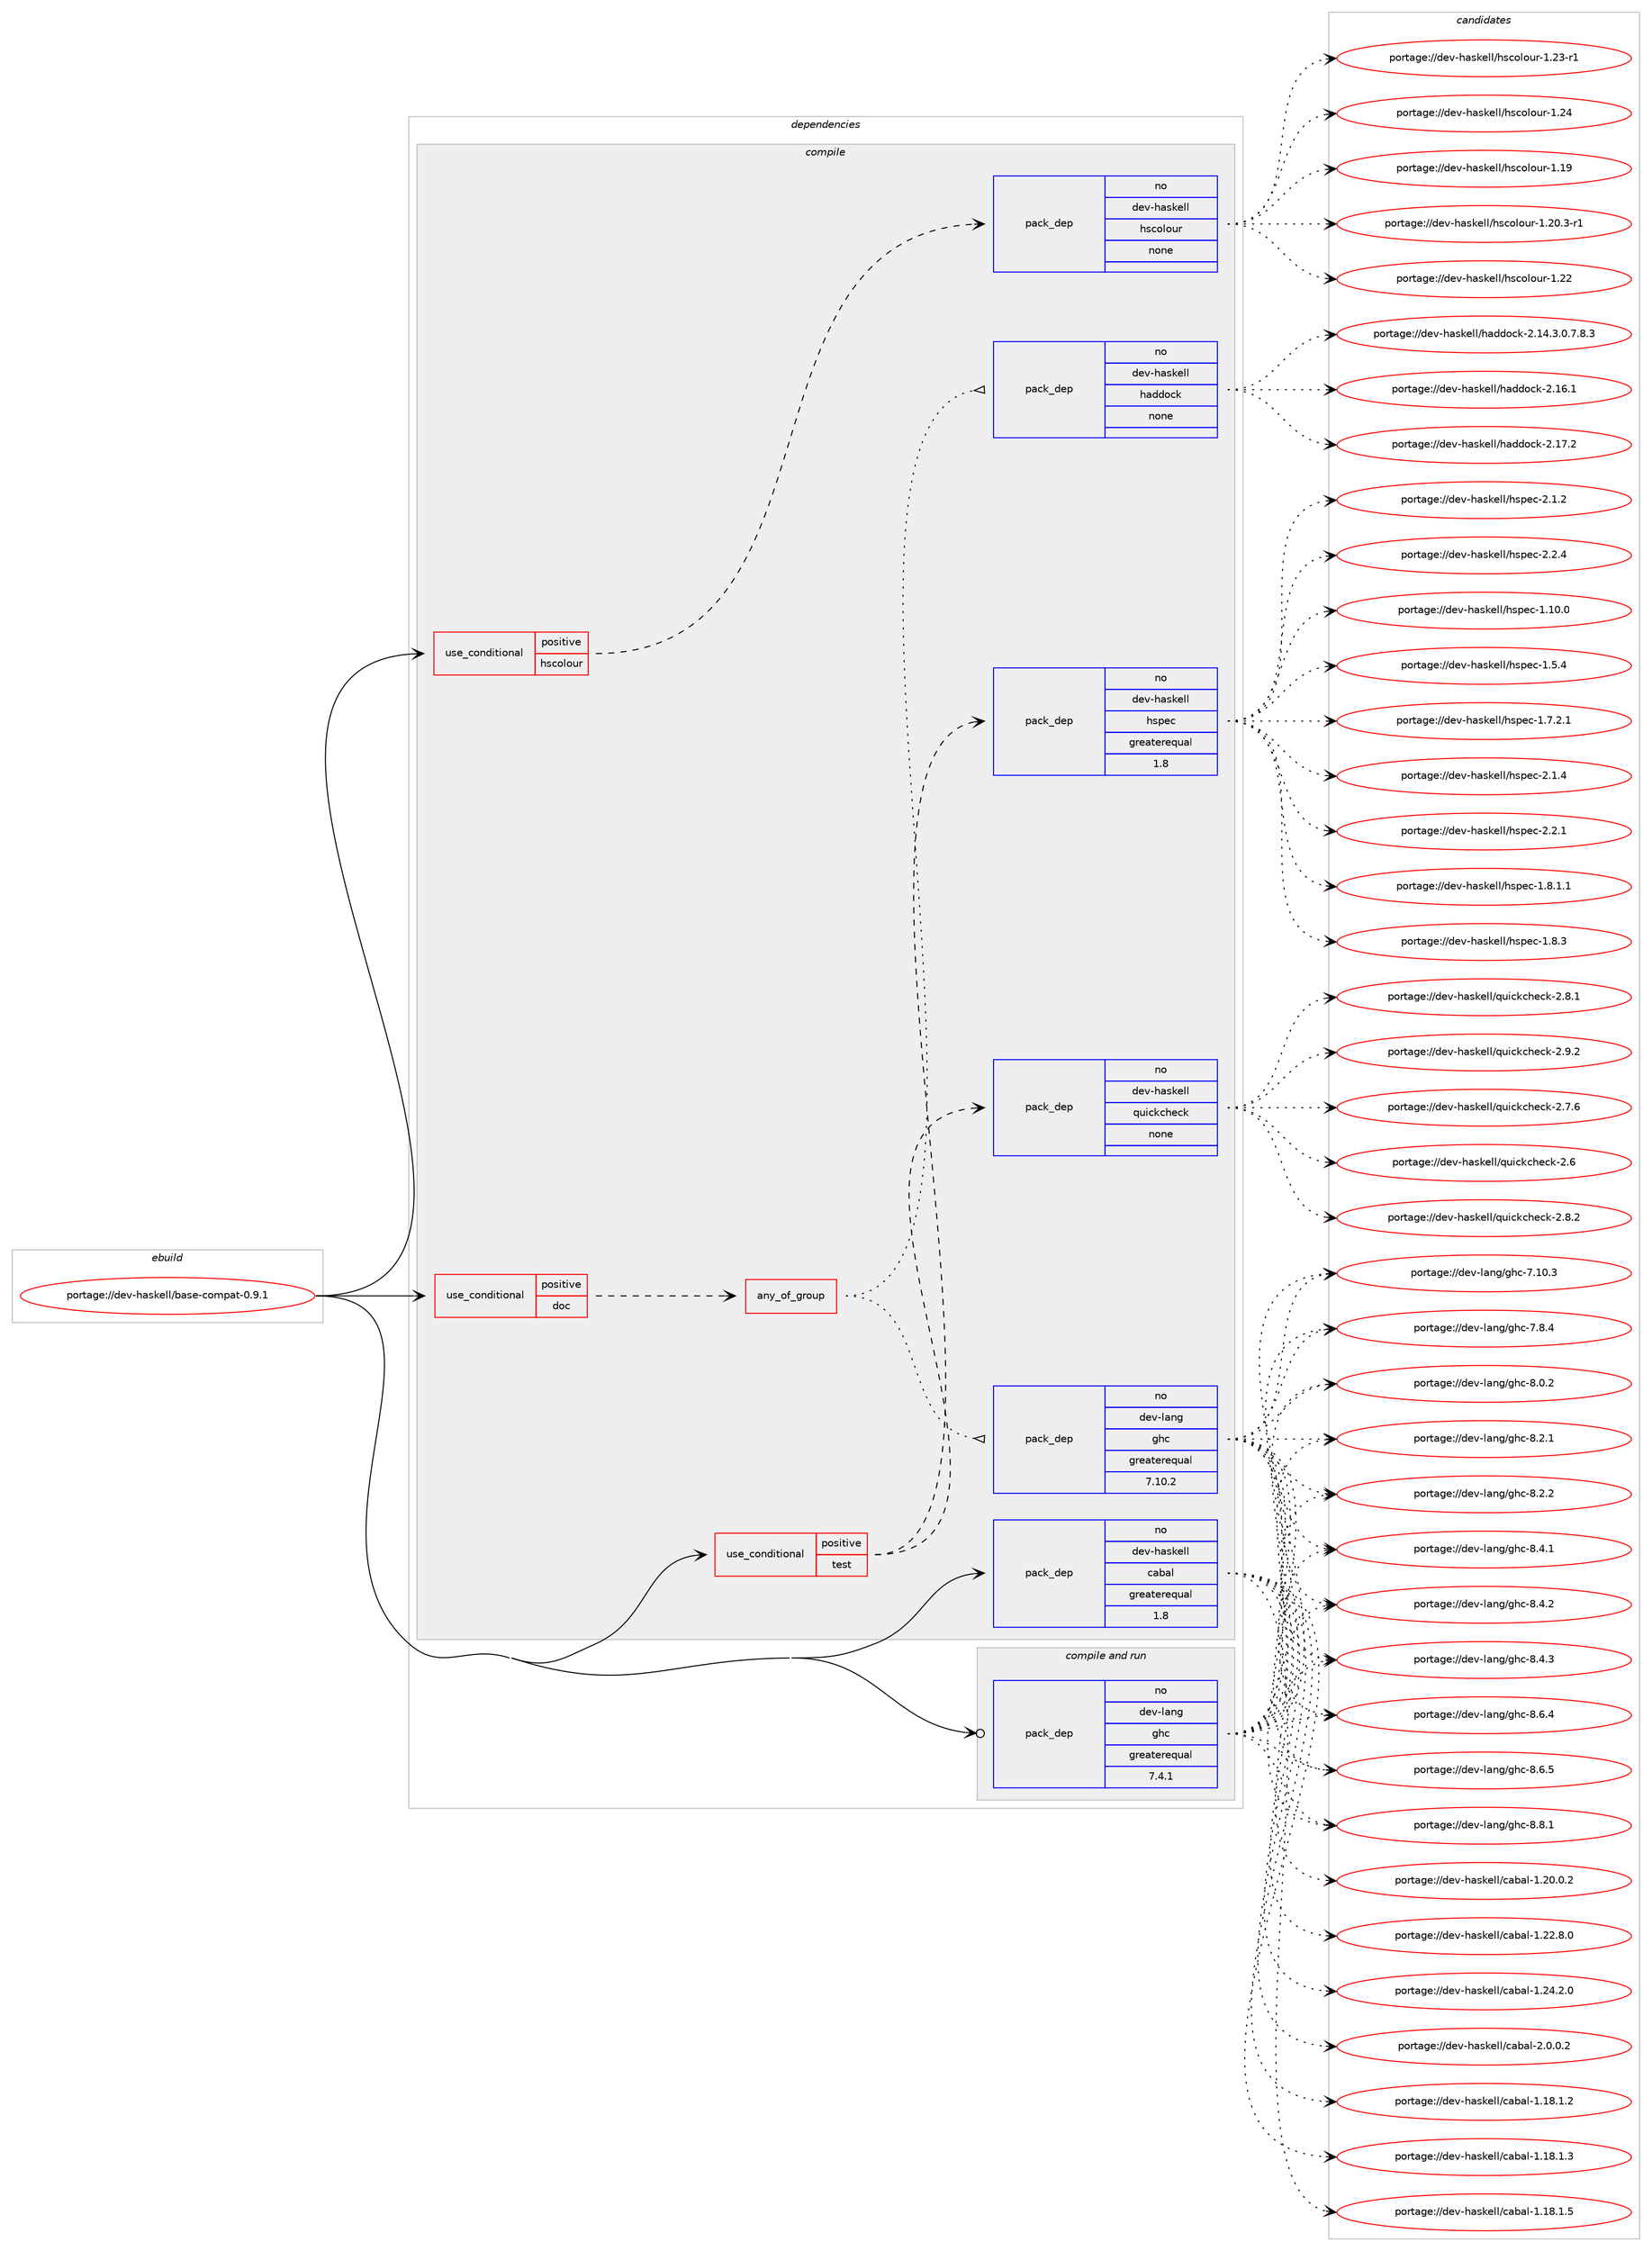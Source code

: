 digraph prolog {

# *************
# Graph options
# *************

newrank=true;
concentrate=true;
compound=true;
graph [rankdir=LR,fontname=Helvetica,fontsize=10,ranksep=1.5];#, ranksep=2.5, nodesep=0.2];
edge  [arrowhead=vee];
node  [fontname=Helvetica,fontsize=10];

# **********
# The ebuild
# **********

subgraph cluster_leftcol {
color=gray;
rank=same;
label=<<i>ebuild</i>>;
id [label="portage://dev-haskell/base-compat-0.9.1", color=red, width=4, href="../dev-haskell/base-compat-0.9.1.svg"];
}

# ****************
# The dependencies
# ****************

subgraph cluster_midcol {
color=gray;
label=<<i>dependencies</i>>;
subgraph cluster_compile {
fillcolor="#eeeeee";
style=filled;
label=<<i>compile</i>>;
subgraph cond14271 {
dependency62329 [label=<<TABLE BORDER="0" CELLBORDER="1" CELLSPACING="0" CELLPADDING="4"><TR><TD ROWSPAN="3" CELLPADDING="10">use_conditional</TD></TR><TR><TD>positive</TD></TR><TR><TD>doc</TD></TR></TABLE>>, shape=none, color=red];
subgraph any1352 {
dependency62330 [label=<<TABLE BORDER="0" CELLBORDER="1" CELLSPACING="0" CELLPADDING="4"><TR><TD CELLPADDING="10">any_of_group</TD></TR></TABLE>>, shape=none, color=red];subgraph pack46649 {
dependency62331 [label=<<TABLE BORDER="0" CELLBORDER="1" CELLSPACING="0" CELLPADDING="4" WIDTH="220"><TR><TD ROWSPAN="6" CELLPADDING="30">pack_dep</TD></TR><TR><TD WIDTH="110">no</TD></TR><TR><TD>dev-haskell</TD></TR><TR><TD>haddock</TD></TR><TR><TD>none</TD></TR><TR><TD></TD></TR></TABLE>>, shape=none, color=blue];
}
dependency62330:e -> dependency62331:w [weight=20,style="dotted",arrowhead="oinv"];
subgraph pack46650 {
dependency62332 [label=<<TABLE BORDER="0" CELLBORDER="1" CELLSPACING="0" CELLPADDING="4" WIDTH="220"><TR><TD ROWSPAN="6" CELLPADDING="30">pack_dep</TD></TR><TR><TD WIDTH="110">no</TD></TR><TR><TD>dev-lang</TD></TR><TR><TD>ghc</TD></TR><TR><TD>greaterequal</TD></TR><TR><TD>7.10.2</TD></TR></TABLE>>, shape=none, color=blue];
}
dependency62330:e -> dependency62332:w [weight=20,style="dotted",arrowhead="oinv"];
}
dependency62329:e -> dependency62330:w [weight=20,style="dashed",arrowhead="vee"];
}
id:e -> dependency62329:w [weight=20,style="solid",arrowhead="vee"];
subgraph cond14272 {
dependency62333 [label=<<TABLE BORDER="0" CELLBORDER="1" CELLSPACING="0" CELLPADDING="4"><TR><TD ROWSPAN="3" CELLPADDING="10">use_conditional</TD></TR><TR><TD>positive</TD></TR><TR><TD>hscolour</TD></TR></TABLE>>, shape=none, color=red];
subgraph pack46651 {
dependency62334 [label=<<TABLE BORDER="0" CELLBORDER="1" CELLSPACING="0" CELLPADDING="4" WIDTH="220"><TR><TD ROWSPAN="6" CELLPADDING="30">pack_dep</TD></TR><TR><TD WIDTH="110">no</TD></TR><TR><TD>dev-haskell</TD></TR><TR><TD>hscolour</TD></TR><TR><TD>none</TD></TR><TR><TD></TD></TR></TABLE>>, shape=none, color=blue];
}
dependency62333:e -> dependency62334:w [weight=20,style="dashed",arrowhead="vee"];
}
id:e -> dependency62333:w [weight=20,style="solid",arrowhead="vee"];
subgraph cond14273 {
dependency62335 [label=<<TABLE BORDER="0" CELLBORDER="1" CELLSPACING="0" CELLPADDING="4"><TR><TD ROWSPAN="3" CELLPADDING="10">use_conditional</TD></TR><TR><TD>positive</TD></TR><TR><TD>test</TD></TR></TABLE>>, shape=none, color=red];
subgraph pack46652 {
dependency62336 [label=<<TABLE BORDER="0" CELLBORDER="1" CELLSPACING="0" CELLPADDING="4" WIDTH="220"><TR><TD ROWSPAN="6" CELLPADDING="30">pack_dep</TD></TR><TR><TD WIDTH="110">no</TD></TR><TR><TD>dev-haskell</TD></TR><TR><TD>hspec</TD></TR><TR><TD>greaterequal</TD></TR><TR><TD>1.8</TD></TR></TABLE>>, shape=none, color=blue];
}
dependency62335:e -> dependency62336:w [weight=20,style="dashed",arrowhead="vee"];
subgraph pack46653 {
dependency62337 [label=<<TABLE BORDER="0" CELLBORDER="1" CELLSPACING="0" CELLPADDING="4" WIDTH="220"><TR><TD ROWSPAN="6" CELLPADDING="30">pack_dep</TD></TR><TR><TD WIDTH="110">no</TD></TR><TR><TD>dev-haskell</TD></TR><TR><TD>quickcheck</TD></TR><TR><TD>none</TD></TR><TR><TD></TD></TR></TABLE>>, shape=none, color=blue];
}
dependency62335:e -> dependency62337:w [weight=20,style="dashed",arrowhead="vee"];
}
id:e -> dependency62335:w [weight=20,style="solid",arrowhead="vee"];
subgraph pack46654 {
dependency62338 [label=<<TABLE BORDER="0" CELLBORDER="1" CELLSPACING="0" CELLPADDING="4" WIDTH="220"><TR><TD ROWSPAN="6" CELLPADDING="30">pack_dep</TD></TR><TR><TD WIDTH="110">no</TD></TR><TR><TD>dev-haskell</TD></TR><TR><TD>cabal</TD></TR><TR><TD>greaterequal</TD></TR><TR><TD>1.8</TD></TR></TABLE>>, shape=none, color=blue];
}
id:e -> dependency62338:w [weight=20,style="solid",arrowhead="vee"];
}
subgraph cluster_compileandrun {
fillcolor="#eeeeee";
style=filled;
label=<<i>compile and run</i>>;
subgraph pack46655 {
dependency62339 [label=<<TABLE BORDER="0" CELLBORDER="1" CELLSPACING="0" CELLPADDING="4" WIDTH="220"><TR><TD ROWSPAN="6" CELLPADDING="30">pack_dep</TD></TR><TR><TD WIDTH="110">no</TD></TR><TR><TD>dev-lang</TD></TR><TR><TD>ghc</TD></TR><TR><TD>greaterequal</TD></TR><TR><TD>7.4.1</TD></TR></TABLE>>, shape=none, color=blue];
}
id:e -> dependency62339:w [weight=20,style="solid",arrowhead="odotvee"];
}
subgraph cluster_run {
fillcolor="#eeeeee";
style=filled;
label=<<i>run</i>>;
}
}

# **************
# The candidates
# **************

subgraph cluster_choices {
rank=same;
color=gray;
label=<<i>candidates</i>>;

subgraph choice46649 {
color=black;
nodesep=1;
choiceportage1001011184510497115107101108108471049710010011199107455046495246514648465546564651 [label="portage://dev-haskell/haddock-2.14.3.0.7.8.3", color=red, width=4,href="../dev-haskell/haddock-2.14.3.0.7.8.3.svg"];
choiceportage100101118451049711510710110810847104971001001119910745504649544649 [label="portage://dev-haskell/haddock-2.16.1", color=red, width=4,href="../dev-haskell/haddock-2.16.1.svg"];
choiceportage100101118451049711510710110810847104971001001119910745504649554650 [label="portage://dev-haskell/haddock-2.17.2", color=red, width=4,href="../dev-haskell/haddock-2.17.2.svg"];
dependency62331:e -> choiceportage1001011184510497115107101108108471049710010011199107455046495246514648465546564651:w [style=dotted,weight="100"];
dependency62331:e -> choiceportage100101118451049711510710110810847104971001001119910745504649544649:w [style=dotted,weight="100"];
dependency62331:e -> choiceportage100101118451049711510710110810847104971001001119910745504649554650:w [style=dotted,weight="100"];
}
subgraph choice46650 {
color=black;
nodesep=1;
choiceportage1001011184510897110103471031049945554649484651 [label="portage://dev-lang/ghc-7.10.3", color=red, width=4,href="../dev-lang/ghc-7.10.3.svg"];
choiceportage10010111845108971101034710310499455546564652 [label="portage://dev-lang/ghc-7.8.4", color=red, width=4,href="../dev-lang/ghc-7.8.4.svg"];
choiceportage10010111845108971101034710310499455646484650 [label="portage://dev-lang/ghc-8.0.2", color=red, width=4,href="../dev-lang/ghc-8.0.2.svg"];
choiceportage10010111845108971101034710310499455646504649 [label="portage://dev-lang/ghc-8.2.1", color=red, width=4,href="../dev-lang/ghc-8.2.1.svg"];
choiceportage10010111845108971101034710310499455646504650 [label="portage://dev-lang/ghc-8.2.2", color=red, width=4,href="../dev-lang/ghc-8.2.2.svg"];
choiceportage10010111845108971101034710310499455646524649 [label="portage://dev-lang/ghc-8.4.1", color=red, width=4,href="../dev-lang/ghc-8.4.1.svg"];
choiceportage10010111845108971101034710310499455646524650 [label="portage://dev-lang/ghc-8.4.2", color=red, width=4,href="../dev-lang/ghc-8.4.2.svg"];
choiceportage10010111845108971101034710310499455646524651 [label="portage://dev-lang/ghc-8.4.3", color=red, width=4,href="../dev-lang/ghc-8.4.3.svg"];
choiceportage10010111845108971101034710310499455646544652 [label="portage://dev-lang/ghc-8.6.4", color=red, width=4,href="../dev-lang/ghc-8.6.4.svg"];
choiceportage10010111845108971101034710310499455646544653 [label="portage://dev-lang/ghc-8.6.5", color=red, width=4,href="../dev-lang/ghc-8.6.5.svg"];
choiceportage10010111845108971101034710310499455646564649 [label="portage://dev-lang/ghc-8.8.1", color=red, width=4,href="../dev-lang/ghc-8.8.1.svg"];
dependency62332:e -> choiceportage1001011184510897110103471031049945554649484651:w [style=dotted,weight="100"];
dependency62332:e -> choiceportage10010111845108971101034710310499455546564652:w [style=dotted,weight="100"];
dependency62332:e -> choiceportage10010111845108971101034710310499455646484650:w [style=dotted,weight="100"];
dependency62332:e -> choiceportage10010111845108971101034710310499455646504649:w [style=dotted,weight="100"];
dependency62332:e -> choiceportage10010111845108971101034710310499455646504650:w [style=dotted,weight="100"];
dependency62332:e -> choiceportage10010111845108971101034710310499455646524649:w [style=dotted,weight="100"];
dependency62332:e -> choiceportage10010111845108971101034710310499455646524650:w [style=dotted,weight="100"];
dependency62332:e -> choiceportage10010111845108971101034710310499455646524651:w [style=dotted,weight="100"];
dependency62332:e -> choiceportage10010111845108971101034710310499455646544652:w [style=dotted,weight="100"];
dependency62332:e -> choiceportage10010111845108971101034710310499455646544653:w [style=dotted,weight="100"];
dependency62332:e -> choiceportage10010111845108971101034710310499455646564649:w [style=dotted,weight="100"];
}
subgraph choice46651 {
color=black;
nodesep=1;
choiceportage100101118451049711510710110810847104115991111081111171144549464957 [label="portage://dev-haskell/hscolour-1.19", color=red, width=4,href="../dev-haskell/hscolour-1.19.svg"];
choiceportage10010111845104971151071011081084710411599111108111117114454946504846514511449 [label="portage://dev-haskell/hscolour-1.20.3-r1", color=red, width=4,href="../dev-haskell/hscolour-1.20.3-r1.svg"];
choiceportage100101118451049711510710110810847104115991111081111171144549465050 [label="portage://dev-haskell/hscolour-1.22", color=red, width=4,href="../dev-haskell/hscolour-1.22.svg"];
choiceportage1001011184510497115107101108108471041159911110811111711445494650514511449 [label="portage://dev-haskell/hscolour-1.23-r1", color=red, width=4,href="../dev-haskell/hscolour-1.23-r1.svg"];
choiceportage100101118451049711510710110810847104115991111081111171144549465052 [label="portage://dev-haskell/hscolour-1.24", color=red, width=4,href="../dev-haskell/hscolour-1.24.svg"];
dependency62334:e -> choiceportage100101118451049711510710110810847104115991111081111171144549464957:w [style=dotted,weight="100"];
dependency62334:e -> choiceportage10010111845104971151071011081084710411599111108111117114454946504846514511449:w [style=dotted,weight="100"];
dependency62334:e -> choiceportage100101118451049711510710110810847104115991111081111171144549465050:w [style=dotted,weight="100"];
dependency62334:e -> choiceportage1001011184510497115107101108108471041159911110811111711445494650514511449:w [style=dotted,weight="100"];
dependency62334:e -> choiceportage100101118451049711510710110810847104115991111081111171144549465052:w [style=dotted,weight="100"];
}
subgraph choice46652 {
color=black;
nodesep=1;
choiceportage1001011184510497115107101108108471041151121019945494649484648 [label="portage://dev-haskell/hspec-1.10.0", color=red, width=4,href="../dev-haskell/hspec-1.10.0.svg"];
choiceportage10010111845104971151071011081084710411511210199454946534652 [label="portage://dev-haskell/hspec-1.5.4", color=red, width=4,href="../dev-haskell/hspec-1.5.4.svg"];
choiceportage100101118451049711510710110810847104115112101994549465546504649 [label="portage://dev-haskell/hspec-1.7.2.1", color=red, width=4,href="../dev-haskell/hspec-1.7.2.1.svg"];
choiceportage100101118451049711510710110810847104115112101994549465646494649 [label="portage://dev-haskell/hspec-1.8.1.1", color=red, width=4,href="../dev-haskell/hspec-1.8.1.1.svg"];
choiceportage10010111845104971151071011081084710411511210199454946564651 [label="portage://dev-haskell/hspec-1.8.3", color=red, width=4,href="../dev-haskell/hspec-1.8.3.svg"];
choiceportage10010111845104971151071011081084710411511210199455046494650 [label="portage://dev-haskell/hspec-2.1.2", color=red, width=4,href="../dev-haskell/hspec-2.1.2.svg"];
choiceportage10010111845104971151071011081084710411511210199455046494652 [label="portage://dev-haskell/hspec-2.1.4", color=red, width=4,href="../dev-haskell/hspec-2.1.4.svg"];
choiceportage10010111845104971151071011081084710411511210199455046504649 [label="portage://dev-haskell/hspec-2.2.1", color=red, width=4,href="../dev-haskell/hspec-2.2.1.svg"];
choiceportage10010111845104971151071011081084710411511210199455046504652 [label="portage://dev-haskell/hspec-2.2.4", color=red, width=4,href="../dev-haskell/hspec-2.2.4.svg"];
dependency62336:e -> choiceportage1001011184510497115107101108108471041151121019945494649484648:w [style=dotted,weight="100"];
dependency62336:e -> choiceportage10010111845104971151071011081084710411511210199454946534652:w [style=dotted,weight="100"];
dependency62336:e -> choiceportage100101118451049711510710110810847104115112101994549465546504649:w [style=dotted,weight="100"];
dependency62336:e -> choiceportage100101118451049711510710110810847104115112101994549465646494649:w [style=dotted,weight="100"];
dependency62336:e -> choiceportage10010111845104971151071011081084710411511210199454946564651:w [style=dotted,weight="100"];
dependency62336:e -> choiceportage10010111845104971151071011081084710411511210199455046494650:w [style=dotted,weight="100"];
dependency62336:e -> choiceportage10010111845104971151071011081084710411511210199455046494652:w [style=dotted,weight="100"];
dependency62336:e -> choiceportage10010111845104971151071011081084710411511210199455046504649:w [style=dotted,weight="100"];
dependency62336:e -> choiceportage10010111845104971151071011081084710411511210199455046504652:w [style=dotted,weight="100"];
}
subgraph choice46653 {
color=black;
nodesep=1;
choiceportage10010111845104971151071011081084711311710599107991041019910745504654 [label="portage://dev-haskell/quickcheck-2.6", color=red, width=4,href="../dev-haskell/quickcheck-2.6.svg"];
choiceportage100101118451049711510710110810847113117105991079910410199107455046554654 [label="portage://dev-haskell/quickcheck-2.7.6", color=red, width=4,href="../dev-haskell/quickcheck-2.7.6.svg"];
choiceportage100101118451049711510710110810847113117105991079910410199107455046564649 [label="portage://dev-haskell/quickcheck-2.8.1", color=red, width=4,href="../dev-haskell/quickcheck-2.8.1.svg"];
choiceportage100101118451049711510710110810847113117105991079910410199107455046564650 [label="portage://dev-haskell/quickcheck-2.8.2", color=red, width=4,href="../dev-haskell/quickcheck-2.8.2.svg"];
choiceportage100101118451049711510710110810847113117105991079910410199107455046574650 [label="portage://dev-haskell/quickcheck-2.9.2", color=red, width=4,href="../dev-haskell/quickcheck-2.9.2.svg"];
dependency62337:e -> choiceportage10010111845104971151071011081084711311710599107991041019910745504654:w [style=dotted,weight="100"];
dependency62337:e -> choiceportage100101118451049711510710110810847113117105991079910410199107455046554654:w [style=dotted,weight="100"];
dependency62337:e -> choiceportage100101118451049711510710110810847113117105991079910410199107455046564649:w [style=dotted,weight="100"];
dependency62337:e -> choiceportage100101118451049711510710110810847113117105991079910410199107455046564650:w [style=dotted,weight="100"];
dependency62337:e -> choiceportage100101118451049711510710110810847113117105991079910410199107455046574650:w [style=dotted,weight="100"];
}
subgraph choice46654 {
color=black;
nodesep=1;
choiceportage10010111845104971151071011081084799979897108454946495646494650 [label="portage://dev-haskell/cabal-1.18.1.2", color=red, width=4,href="../dev-haskell/cabal-1.18.1.2.svg"];
choiceportage10010111845104971151071011081084799979897108454946495646494651 [label="portage://dev-haskell/cabal-1.18.1.3", color=red, width=4,href="../dev-haskell/cabal-1.18.1.3.svg"];
choiceportage10010111845104971151071011081084799979897108454946495646494653 [label="portage://dev-haskell/cabal-1.18.1.5", color=red, width=4,href="../dev-haskell/cabal-1.18.1.5.svg"];
choiceportage10010111845104971151071011081084799979897108454946504846484650 [label="portage://dev-haskell/cabal-1.20.0.2", color=red, width=4,href="../dev-haskell/cabal-1.20.0.2.svg"];
choiceportage10010111845104971151071011081084799979897108454946505046564648 [label="portage://dev-haskell/cabal-1.22.8.0", color=red, width=4,href="../dev-haskell/cabal-1.22.8.0.svg"];
choiceportage10010111845104971151071011081084799979897108454946505246504648 [label="portage://dev-haskell/cabal-1.24.2.0", color=red, width=4,href="../dev-haskell/cabal-1.24.2.0.svg"];
choiceportage100101118451049711510710110810847999798971084550464846484650 [label="portage://dev-haskell/cabal-2.0.0.2", color=red, width=4,href="../dev-haskell/cabal-2.0.0.2.svg"];
dependency62338:e -> choiceportage10010111845104971151071011081084799979897108454946495646494650:w [style=dotted,weight="100"];
dependency62338:e -> choiceportage10010111845104971151071011081084799979897108454946495646494651:w [style=dotted,weight="100"];
dependency62338:e -> choiceportage10010111845104971151071011081084799979897108454946495646494653:w [style=dotted,weight="100"];
dependency62338:e -> choiceportage10010111845104971151071011081084799979897108454946504846484650:w [style=dotted,weight="100"];
dependency62338:e -> choiceportage10010111845104971151071011081084799979897108454946505046564648:w [style=dotted,weight="100"];
dependency62338:e -> choiceportage10010111845104971151071011081084799979897108454946505246504648:w [style=dotted,weight="100"];
dependency62338:e -> choiceportage100101118451049711510710110810847999798971084550464846484650:w [style=dotted,weight="100"];
}
subgraph choice46655 {
color=black;
nodesep=1;
choiceportage1001011184510897110103471031049945554649484651 [label="portage://dev-lang/ghc-7.10.3", color=red, width=4,href="../dev-lang/ghc-7.10.3.svg"];
choiceportage10010111845108971101034710310499455546564652 [label="portage://dev-lang/ghc-7.8.4", color=red, width=4,href="../dev-lang/ghc-7.8.4.svg"];
choiceportage10010111845108971101034710310499455646484650 [label="portage://dev-lang/ghc-8.0.2", color=red, width=4,href="../dev-lang/ghc-8.0.2.svg"];
choiceportage10010111845108971101034710310499455646504649 [label="portage://dev-lang/ghc-8.2.1", color=red, width=4,href="../dev-lang/ghc-8.2.1.svg"];
choiceportage10010111845108971101034710310499455646504650 [label="portage://dev-lang/ghc-8.2.2", color=red, width=4,href="../dev-lang/ghc-8.2.2.svg"];
choiceportage10010111845108971101034710310499455646524649 [label="portage://dev-lang/ghc-8.4.1", color=red, width=4,href="../dev-lang/ghc-8.4.1.svg"];
choiceportage10010111845108971101034710310499455646524650 [label="portage://dev-lang/ghc-8.4.2", color=red, width=4,href="../dev-lang/ghc-8.4.2.svg"];
choiceportage10010111845108971101034710310499455646524651 [label="portage://dev-lang/ghc-8.4.3", color=red, width=4,href="../dev-lang/ghc-8.4.3.svg"];
choiceportage10010111845108971101034710310499455646544652 [label="portage://dev-lang/ghc-8.6.4", color=red, width=4,href="../dev-lang/ghc-8.6.4.svg"];
choiceportage10010111845108971101034710310499455646544653 [label="portage://dev-lang/ghc-8.6.5", color=red, width=4,href="../dev-lang/ghc-8.6.5.svg"];
choiceportage10010111845108971101034710310499455646564649 [label="portage://dev-lang/ghc-8.8.1", color=red, width=4,href="../dev-lang/ghc-8.8.1.svg"];
dependency62339:e -> choiceportage1001011184510897110103471031049945554649484651:w [style=dotted,weight="100"];
dependency62339:e -> choiceportage10010111845108971101034710310499455546564652:w [style=dotted,weight="100"];
dependency62339:e -> choiceportage10010111845108971101034710310499455646484650:w [style=dotted,weight="100"];
dependency62339:e -> choiceportage10010111845108971101034710310499455646504649:w [style=dotted,weight="100"];
dependency62339:e -> choiceportage10010111845108971101034710310499455646504650:w [style=dotted,weight="100"];
dependency62339:e -> choiceportage10010111845108971101034710310499455646524649:w [style=dotted,weight="100"];
dependency62339:e -> choiceportage10010111845108971101034710310499455646524650:w [style=dotted,weight="100"];
dependency62339:e -> choiceportage10010111845108971101034710310499455646524651:w [style=dotted,weight="100"];
dependency62339:e -> choiceportage10010111845108971101034710310499455646544652:w [style=dotted,weight="100"];
dependency62339:e -> choiceportage10010111845108971101034710310499455646544653:w [style=dotted,weight="100"];
dependency62339:e -> choiceportage10010111845108971101034710310499455646564649:w [style=dotted,weight="100"];
}
}

}
